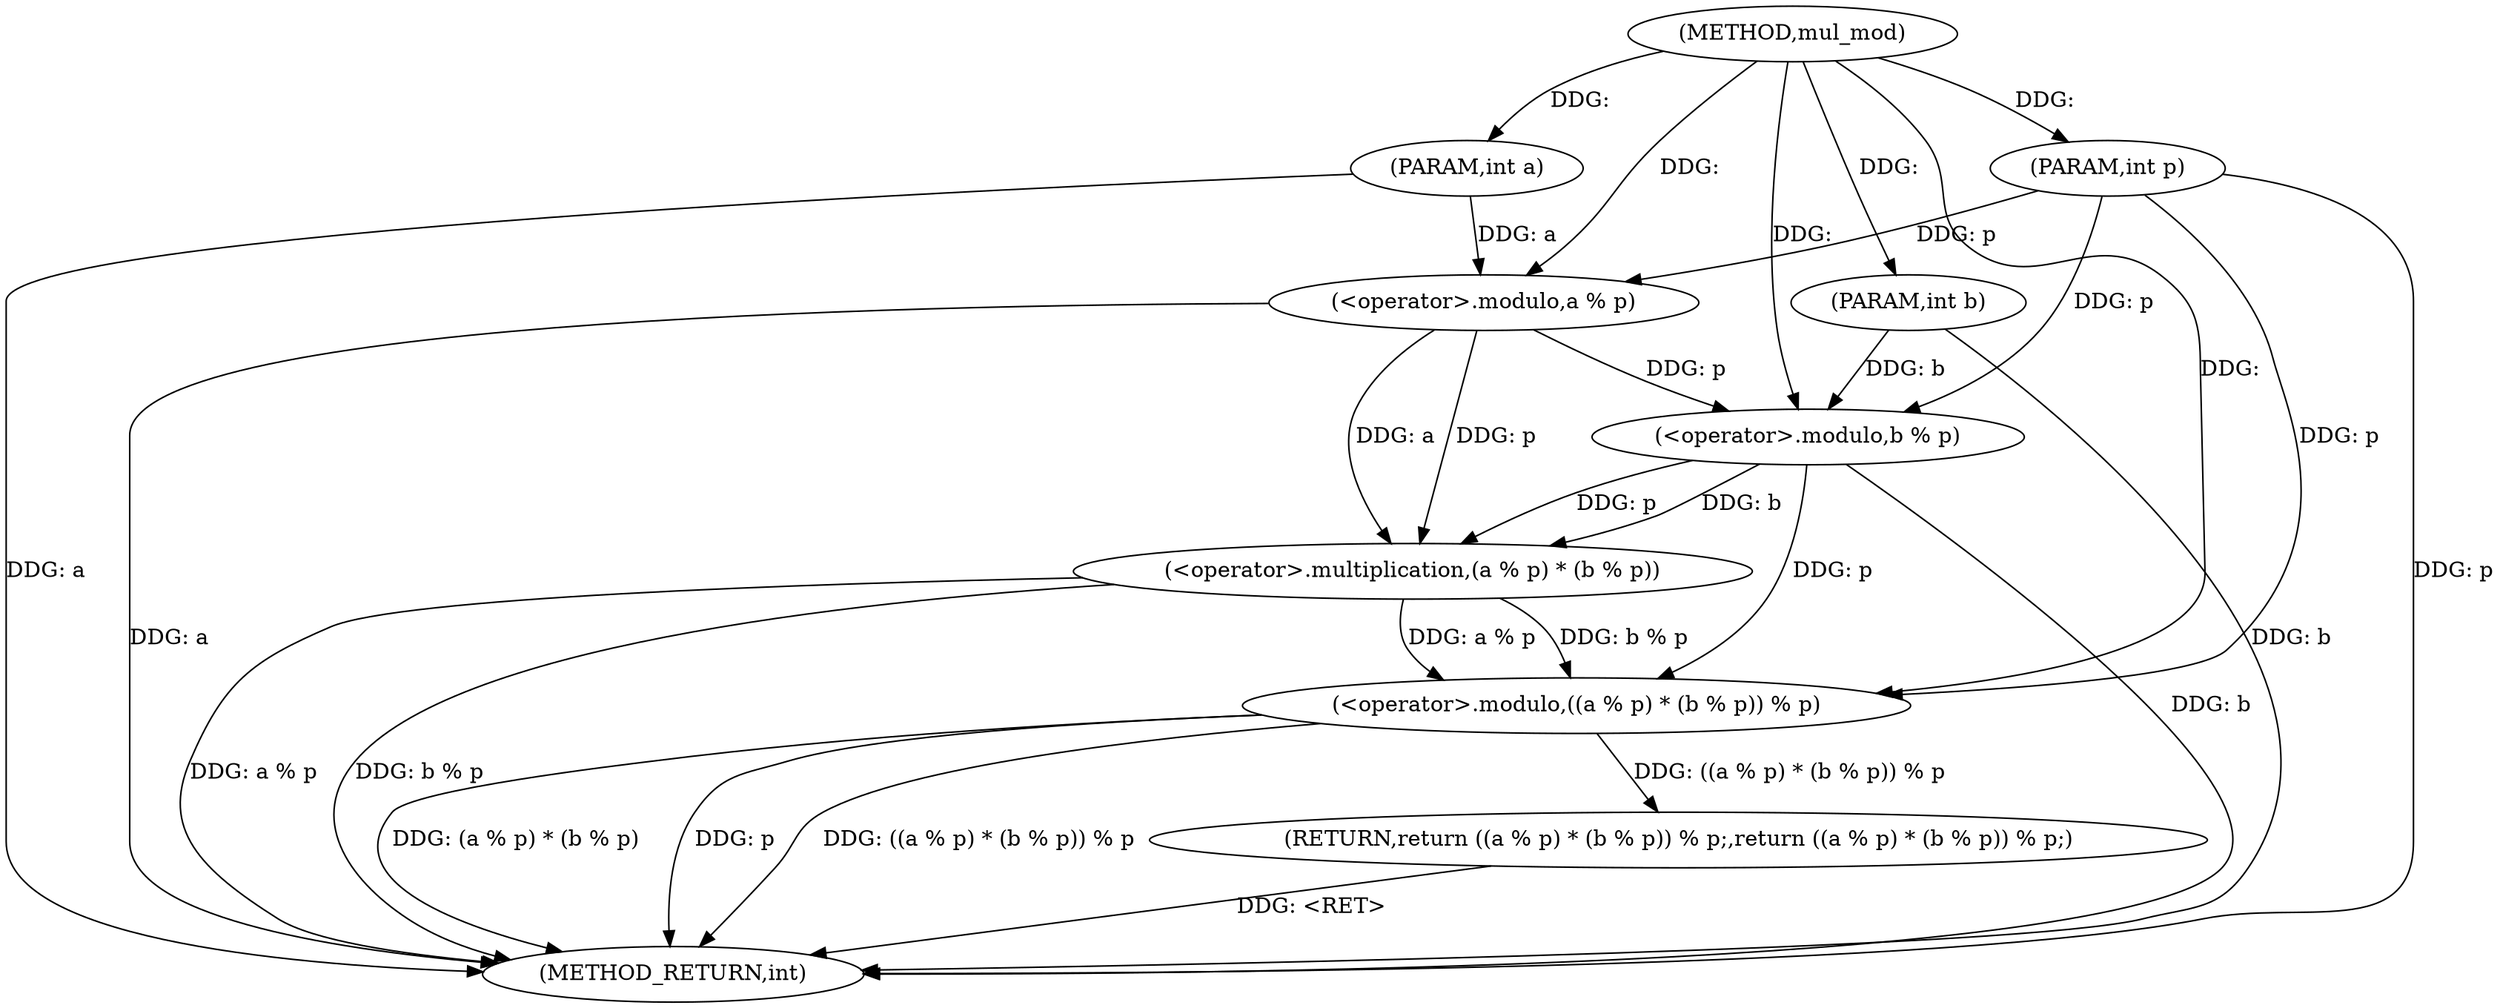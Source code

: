 digraph "mul_mod" {  
"1000149" [label = "(METHOD,mul_mod)" ]
"1000164" [label = "(METHOD_RETURN,int)" ]
"1000150" [label = "(PARAM,int a)" ]
"1000151" [label = "(PARAM,int b)" ]
"1000152" [label = "(PARAM,int p)" ]
"1000154" [label = "(RETURN,return ((a % p) * (b % p)) % p;,return ((a % p) * (b % p)) % p;)" ]
"1000155" [label = "(<operator>.modulo,((a % p) * (b % p)) % p)" ]
"1000156" [label = "(<operator>.multiplication,(a % p) * (b % p))" ]
"1000157" [label = "(<operator>.modulo,a % p)" ]
"1000160" [label = "(<operator>.modulo,b % p)" ]
  "1000154" -> "1000164"  [ label = "DDG: <RET>"] 
  "1000150" -> "1000164"  [ label = "DDG: a"] 
  "1000151" -> "1000164"  [ label = "DDG: b"] 
  "1000152" -> "1000164"  [ label = "DDG: p"] 
  "1000157" -> "1000164"  [ label = "DDG: a"] 
  "1000156" -> "1000164"  [ label = "DDG: a % p"] 
  "1000160" -> "1000164"  [ label = "DDG: b"] 
  "1000156" -> "1000164"  [ label = "DDG: b % p"] 
  "1000155" -> "1000164"  [ label = "DDG: (a % p) * (b % p)"] 
  "1000155" -> "1000164"  [ label = "DDG: p"] 
  "1000155" -> "1000164"  [ label = "DDG: ((a % p) * (b % p)) % p"] 
  "1000149" -> "1000150"  [ label = "DDG: "] 
  "1000149" -> "1000151"  [ label = "DDG: "] 
  "1000149" -> "1000152"  [ label = "DDG: "] 
  "1000155" -> "1000154"  [ label = "DDG: ((a % p) * (b % p)) % p"] 
  "1000156" -> "1000155"  [ label = "DDG: b % p"] 
  "1000156" -> "1000155"  [ label = "DDG: a % p"] 
  "1000160" -> "1000155"  [ label = "DDG: p"] 
  "1000152" -> "1000155"  [ label = "DDG: p"] 
  "1000149" -> "1000155"  [ label = "DDG: "] 
  "1000157" -> "1000156"  [ label = "DDG: p"] 
  "1000157" -> "1000156"  [ label = "DDG: a"] 
  "1000160" -> "1000156"  [ label = "DDG: p"] 
  "1000160" -> "1000156"  [ label = "DDG: b"] 
  "1000150" -> "1000157"  [ label = "DDG: a"] 
  "1000149" -> "1000157"  [ label = "DDG: "] 
  "1000152" -> "1000157"  [ label = "DDG: p"] 
  "1000151" -> "1000160"  [ label = "DDG: b"] 
  "1000149" -> "1000160"  [ label = "DDG: "] 
  "1000157" -> "1000160"  [ label = "DDG: p"] 
  "1000152" -> "1000160"  [ label = "DDG: p"] 
}
